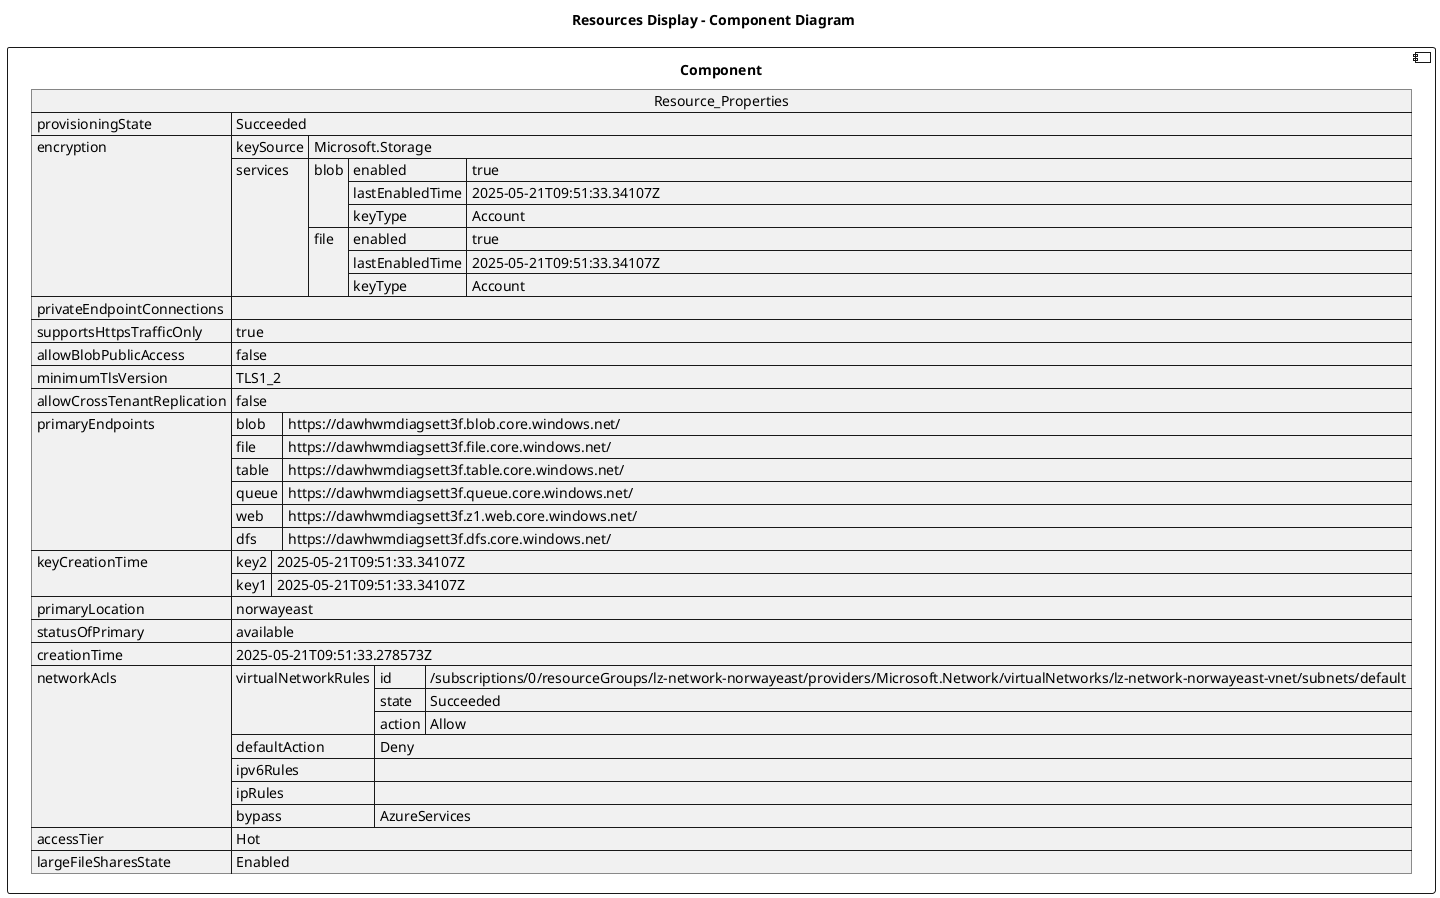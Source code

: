 @startuml

title Resources Display - Component Diagram

component Component {

json  Resource_Properties {
  "provisioningState": "Succeeded",
  "encryption": {
    "keySource": "Microsoft.Storage",
    "services": {
      "blob": {
        "enabled": true,
        "lastEnabledTime": "2025-05-21T09:51:33.34107Z",
        "keyType": "Account"
      },
      "file": {
        "enabled": true,
        "lastEnabledTime": "2025-05-21T09:51:33.34107Z",
        "keyType": "Account"
      }
    }
  },
  "privateEndpointConnections": [],
  "supportsHttpsTrafficOnly": true,
  "allowBlobPublicAccess": false,
  "minimumTlsVersion": "TLS1_2",
  "allowCrossTenantReplication": false,
  "primaryEndpoints": {
    "blob": "https://dawhwmdiagsett3f.blob.core.windows.net/",
    "file": "https://dawhwmdiagsett3f.file.core.windows.net/",
    "table": "https://dawhwmdiagsett3f.table.core.windows.net/",
    "queue": "https://dawhwmdiagsett3f.queue.core.windows.net/",
    "web": "https://dawhwmdiagsett3f.z1.web.core.windows.net/",
    "dfs": "https://dawhwmdiagsett3f.dfs.core.windows.net/"
  },
  "keyCreationTime": {
    "key2": "2025-05-21T09:51:33.34107Z",
    "key1": "2025-05-21T09:51:33.34107Z"
  },
  "primaryLocation": "norwayeast",
  "statusOfPrimary": "available",
  "creationTime": "2025-05-21T09:51:33.278573Z",
  "networkAcls": {
    "virtualNetworkRules": [
      {
        "id": "/subscriptions/0/resourceGroups/lz-network-norwayeast/providers/Microsoft.Network/virtualNetworks/lz-network-norwayeast-vnet/subnets/default",
        "state": "Succeeded",
        "action": "Allow"
      }
    ],
    "defaultAction": "Deny",
    "ipv6Rules": [],
    "ipRules": [],
    "bypass": "AzureServices"
  },
  "accessTier": "Hot",
  "largeFileSharesState": "Enabled"
}
}
@enduml
